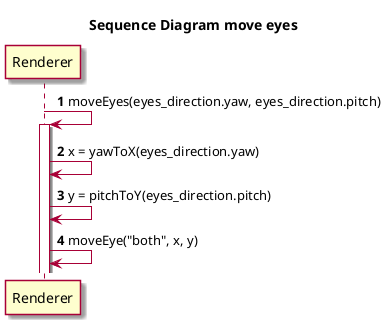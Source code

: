 @startuml Sequence_Diagram_move_eyes

title Sequence Diagram move eyes

skin rose

autonumber

participant "Renderer" as Renderer

Renderer -> Renderer: moveEyes(eyes_direction.yaw, eyes_direction.pitch)
activate Renderer
Renderer -> Renderer: x = yawToX(eyes_direction.yaw)
Renderer -> Renderer: y = pitchToY(eyes_direction.pitch)
Renderer -> Renderer: moveEye("both", x, y)

@enduml